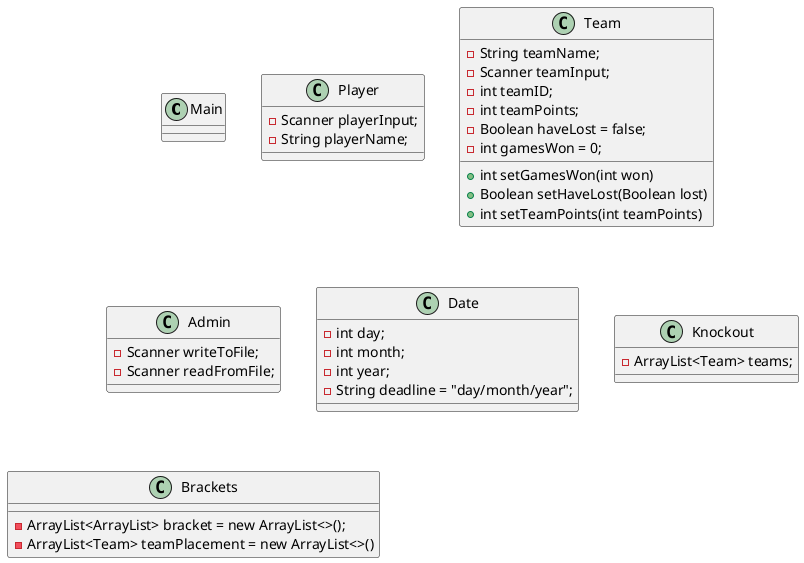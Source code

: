 @startuml
class Main{}

class Player{
    - Scanner playerInput;
    - String playerName;
}

class Team{
    - String teamName;
    - Scanner teamInput;
    - int teamID;
    - int teamPoints;
    - Boolean haveLost = false;
    - int gamesWon = 0;
    + int setGamesWon(int won)
    + Boolean setHaveLost(Boolean lost)
    + int setTeamPoints(int teamPoints)
}

class Admin{
    - Scanner writeToFile;
    - Scanner readFromFile;

}

class Date{
    - int day;
    - int month;
    - int year;
    - String deadline = "day/month/year";
}

class Knockout{
    - ArrayList<Team> teams;
}

class Brackets{
    - ArrayList<ArrayList> bracket = new ArrayList<>();
    - ArrayList<Team> teamPlacement = new ArrayList<>()
}


@enduml